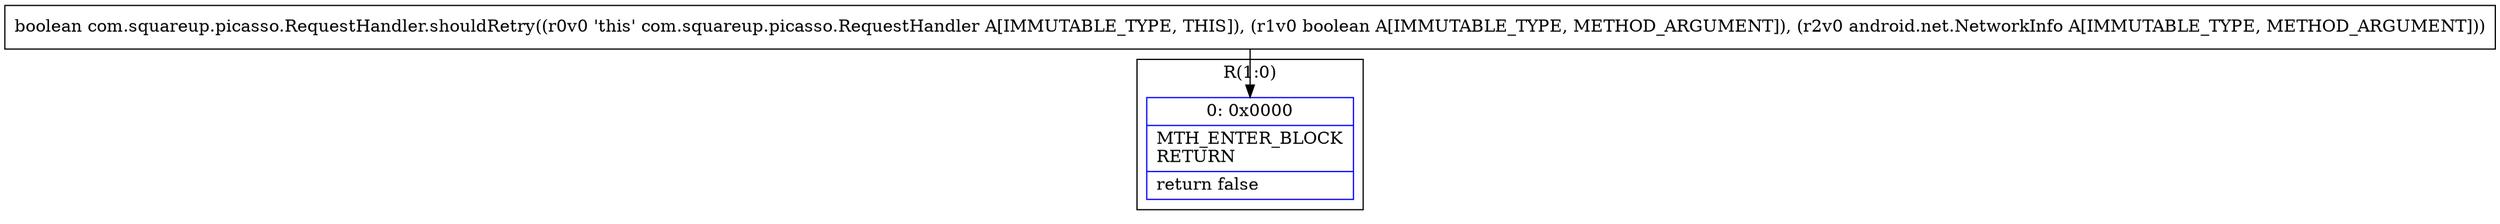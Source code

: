 digraph "CFG forcom.squareup.picasso.RequestHandler.shouldRetry(ZLandroid\/net\/NetworkInfo;)Z" {
subgraph cluster_Region_1393214854 {
label = "R(1:0)";
node [shape=record,color=blue];
Node_0 [shape=record,label="{0\:\ 0x0000|MTH_ENTER_BLOCK\lRETURN\l|return false\l}"];
}
MethodNode[shape=record,label="{boolean com.squareup.picasso.RequestHandler.shouldRetry((r0v0 'this' com.squareup.picasso.RequestHandler A[IMMUTABLE_TYPE, THIS]), (r1v0 boolean A[IMMUTABLE_TYPE, METHOD_ARGUMENT]), (r2v0 android.net.NetworkInfo A[IMMUTABLE_TYPE, METHOD_ARGUMENT])) }"];
MethodNode -> Node_0;
}

